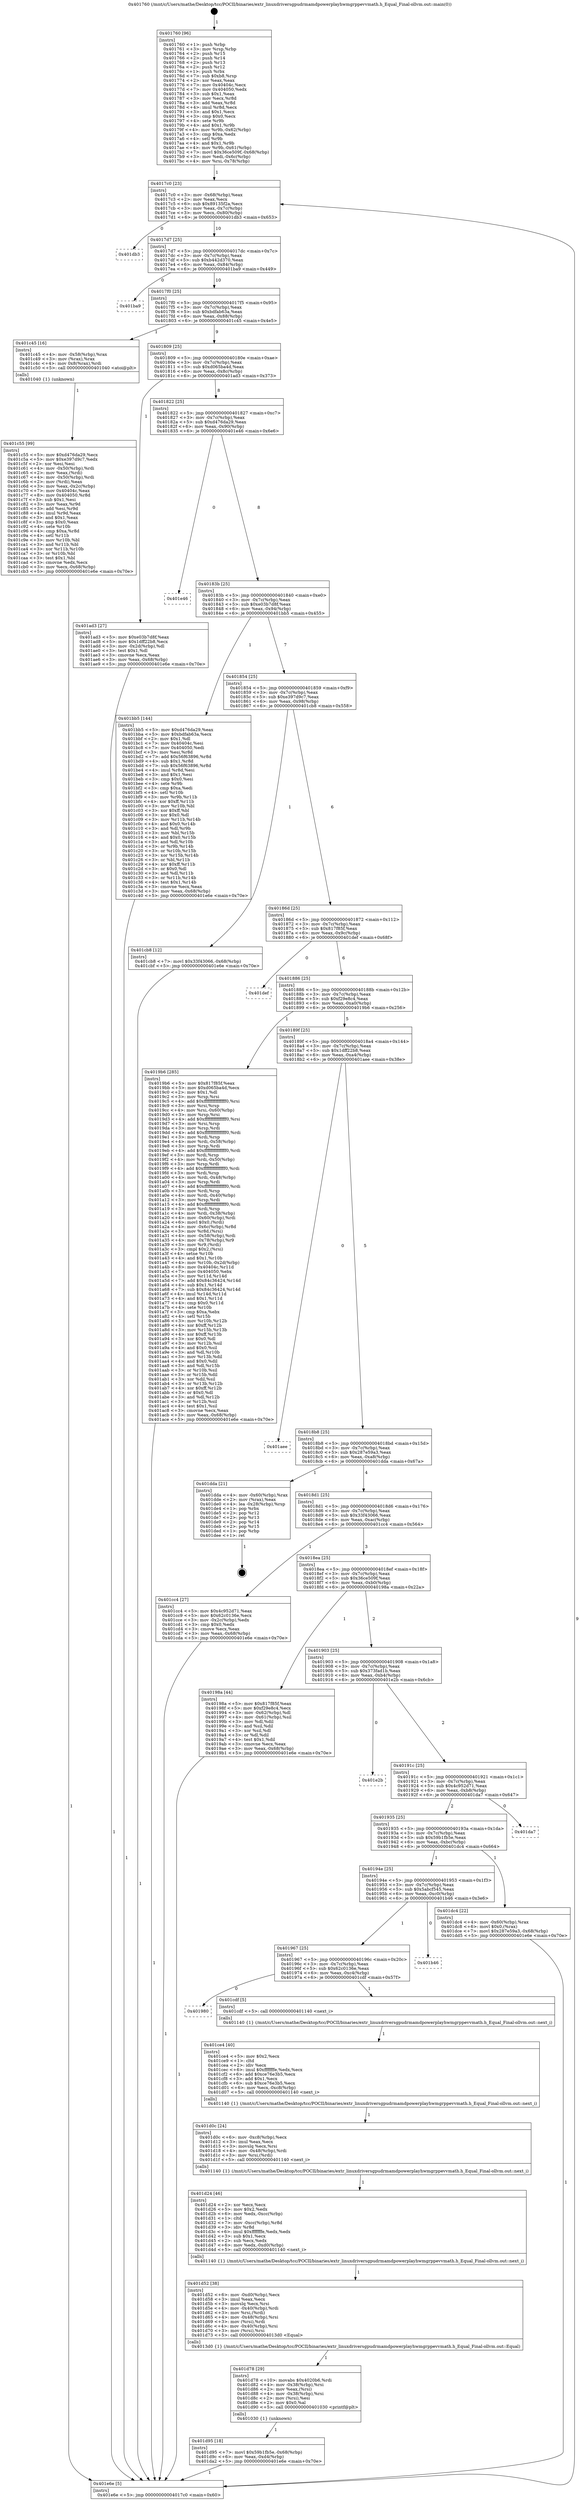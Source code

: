 digraph "0x401760" {
  label = "0x401760 (/mnt/c/Users/mathe/Desktop/tcc/POCII/binaries/extr_linuxdriversgpudrmamdpowerplayhwmgrppevvmath.h_Equal_Final-ollvm.out::main(0))"
  labelloc = "t"
  node[shape=record]

  Entry [label="",width=0.3,height=0.3,shape=circle,fillcolor=black,style=filled]
  "0x4017c0" [label="{
     0x4017c0 [23]\l
     | [instrs]\l
     &nbsp;&nbsp;0x4017c0 \<+3\>: mov -0x68(%rbp),%eax\l
     &nbsp;&nbsp;0x4017c3 \<+2\>: mov %eax,%ecx\l
     &nbsp;&nbsp;0x4017c5 \<+6\>: sub $0x89135f2a,%ecx\l
     &nbsp;&nbsp;0x4017cb \<+3\>: mov %eax,-0x7c(%rbp)\l
     &nbsp;&nbsp;0x4017ce \<+3\>: mov %ecx,-0x80(%rbp)\l
     &nbsp;&nbsp;0x4017d1 \<+6\>: je 0000000000401db3 \<main+0x653\>\l
  }"]
  "0x401db3" [label="{
     0x401db3\l
  }", style=dashed]
  "0x4017d7" [label="{
     0x4017d7 [25]\l
     | [instrs]\l
     &nbsp;&nbsp;0x4017d7 \<+5\>: jmp 00000000004017dc \<main+0x7c\>\l
     &nbsp;&nbsp;0x4017dc \<+3\>: mov -0x7c(%rbp),%eax\l
     &nbsp;&nbsp;0x4017df \<+5\>: sub $0xb442d370,%eax\l
     &nbsp;&nbsp;0x4017e4 \<+6\>: mov %eax,-0x84(%rbp)\l
     &nbsp;&nbsp;0x4017ea \<+6\>: je 0000000000401ba9 \<main+0x449\>\l
  }"]
  Exit [label="",width=0.3,height=0.3,shape=circle,fillcolor=black,style=filled,peripheries=2]
  "0x401ba9" [label="{
     0x401ba9\l
  }", style=dashed]
  "0x4017f0" [label="{
     0x4017f0 [25]\l
     | [instrs]\l
     &nbsp;&nbsp;0x4017f0 \<+5\>: jmp 00000000004017f5 \<main+0x95\>\l
     &nbsp;&nbsp;0x4017f5 \<+3\>: mov -0x7c(%rbp),%eax\l
     &nbsp;&nbsp;0x4017f8 \<+5\>: sub $0xbdfab63a,%eax\l
     &nbsp;&nbsp;0x4017fd \<+6\>: mov %eax,-0x88(%rbp)\l
     &nbsp;&nbsp;0x401803 \<+6\>: je 0000000000401c45 \<main+0x4e5\>\l
  }"]
  "0x401d95" [label="{
     0x401d95 [18]\l
     | [instrs]\l
     &nbsp;&nbsp;0x401d95 \<+7\>: movl $0x59b1fb5e,-0x68(%rbp)\l
     &nbsp;&nbsp;0x401d9c \<+6\>: mov %eax,-0xd4(%rbp)\l
     &nbsp;&nbsp;0x401da2 \<+5\>: jmp 0000000000401e6e \<main+0x70e\>\l
  }"]
  "0x401c45" [label="{
     0x401c45 [16]\l
     | [instrs]\l
     &nbsp;&nbsp;0x401c45 \<+4\>: mov -0x58(%rbp),%rax\l
     &nbsp;&nbsp;0x401c49 \<+3\>: mov (%rax),%rax\l
     &nbsp;&nbsp;0x401c4c \<+4\>: mov 0x8(%rax),%rdi\l
     &nbsp;&nbsp;0x401c50 \<+5\>: call 0000000000401040 \<atoi@plt\>\l
     | [calls]\l
     &nbsp;&nbsp;0x401040 \{1\} (unknown)\l
  }"]
  "0x401809" [label="{
     0x401809 [25]\l
     | [instrs]\l
     &nbsp;&nbsp;0x401809 \<+5\>: jmp 000000000040180e \<main+0xae\>\l
     &nbsp;&nbsp;0x40180e \<+3\>: mov -0x7c(%rbp),%eax\l
     &nbsp;&nbsp;0x401811 \<+5\>: sub $0xd065ba4d,%eax\l
     &nbsp;&nbsp;0x401816 \<+6\>: mov %eax,-0x8c(%rbp)\l
     &nbsp;&nbsp;0x40181c \<+6\>: je 0000000000401ad3 \<main+0x373\>\l
  }"]
  "0x401d78" [label="{
     0x401d78 [29]\l
     | [instrs]\l
     &nbsp;&nbsp;0x401d78 \<+10\>: movabs $0x4020b6,%rdi\l
     &nbsp;&nbsp;0x401d82 \<+4\>: mov -0x38(%rbp),%rsi\l
     &nbsp;&nbsp;0x401d86 \<+2\>: mov %eax,(%rsi)\l
     &nbsp;&nbsp;0x401d88 \<+4\>: mov -0x38(%rbp),%rsi\l
     &nbsp;&nbsp;0x401d8c \<+2\>: mov (%rsi),%esi\l
     &nbsp;&nbsp;0x401d8e \<+2\>: mov $0x0,%al\l
     &nbsp;&nbsp;0x401d90 \<+5\>: call 0000000000401030 \<printf@plt\>\l
     | [calls]\l
     &nbsp;&nbsp;0x401030 \{1\} (unknown)\l
  }"]
  "0x401ad3" [label="{
     0x401ad3 [27]\l
     | [instrs]\l
     &nbsp;&nbsp;0x401ad3 \<+5\>: mov $0xe03b7d8f,%eax\l
     &nbsp;&nbsp;0x401ad8 \<+5\>: mov $0x1dff22b8,%ecx\l
     &nbsp;&nbsp;0x401add \<+3\>: mov -0x2d(%rbp),%dl\l
     &nbsp;&nbsp;0x401ae0 \<+3\>: test $0x1,%dl\l
     &nbsp;&nbsp;0x401ae3 \<+3\>: cmovne %ecx,%eax\l
     &nbsp;&nbsp;0x401ae6 \<+3\>: mov %eax,-0x68(%rbp)\l
     &nbsp;&nbsp;0x401ae9 \<+5\>: jmp 0000000000401e6e \<main+0x70e\>\l
  }"]
  "0x401822" [label="{
     0x401822 [25]\l
     | [instrs]\l
     &nbsp;&nbsp;0x401822 \<+5\>: jmp 0000000000401827 \<main+0xc7\>\l
     &nbsp;&nbsp;0x401827 \<+3\>: mov -0x7c(%rbp),%eax\l
     &nbsp;&nbsp;0x40182a \<+5\>: sub $0xd476da29,%eax\l
     &nbsp;&nbsp;0x40182f \<+6\>: mov %eax,-0x90(%rbp)\l
     &nbsp;&nbsp;0x401835 \<+6\>: je 0000000000401e46 \<main+0x6e6\>\l
  }"]
  "0x401d52" [label="{
     0x401d52 [38]\l
     | [instrs]\l
     &nbsp;&nbsp;0x401d52 \<+6\>: mov -0xd0(%rbp),%ecx\l
     &nbsp;&nbsp;0x401d58 \<+3\>: imul %eax,%ecx\l
     &nbsp;&nbsp;0x401d5b \<+3\>: movslq %ecx,%rsi\l
     &nbsp;&nbsp;0x401d5e \<+4\>: mov -0x40(%rbp),%rdi\l
     &nbsp;&nbsp;0x401d62 \<+3\>: mov %rsi,(%rdi)\l
     &nbsp;&nbsp;0x401d65 \<+4\>: mov -0x48(%rbp),%rsi\l
     &nbsp;&nbsp;0x401d69 \<+3\>: mov (%rsi),%rdi\l
     &nbsp;&nbsp;0x401d6c \<+4\>: mov -0x40(%rbp),%rsi\l
     &nbsp;&nbsp;0x401d70 \<+3\>: mov (%rsi),%rsi\l
     &nbsp;&nbsp;0x401d73 \<+5\>: call 00000000004013d0 \<Equal\>\l
     | [calls]\l
     &nbsp;&nbsp;0x4013d0 \{1\} (/mnt/c/Users/mathe/Desktop/tcc/POCII/binaries/extr_linuxdriversgpudrmamdpowerplayhwmgrppevvmath.h_Equal_Final-ollvm.out::Equal)\l
  }"]
  "0x401e46" [label="{
     0x401e46\l
  }", style=dashed]
  "0x40183b" [label="{
     0x40183b [25]\l
     | [instrs]\l
     &nbsp;&nbsp;0x40183b \<+5\>: jmp 0000000000401840 \<main+0xe0\>\l
     &nbsp;&nbsp;0x401840 \<+3\>: mov -0x7c(%rbp),%eax\l
     &nbsp;&nbsp;0x401843 \<+5\>: sub $0xe03b7d8f,%eax\l
     &nbsp;&nbsp;0x401848 \<+6\>: mov %eax,-0x94(%rbp)\l
     &nbsp;&nbsp;0x40184e \<+6\>: je 0000000000401bb5 \<main+0x455\>\l
  }"]
  "0x401d24" [label="{
     0x401d24 [46]\l
     | [instrs]\l
     &nbsp;&nbsp;0x401d24 \<+2\>: xor %ecx,%ecx\l
     &nbsp;&nbsp;0x401d26 \<+5\>: mov $0x2,%edx\l
     &nbsp;&nbsp;0x401d2b \<+6\>: mov %edx,-0xcc(%rbp)\l
     &nbsp;&nbsp;0x401d31 \<+1\>: cltd\l
     &nbsp;&nbsp;0x401d32 \<+7\>: mov -0xcc(%rbp),%r8d\l
     &nbsp;&nbsp;0x401d39 \<+3\>: idiv %r8d\l
     &nbsp;&nbsp;0x401d3c \<+6\>: imul $0xfffffffe,%edx,%edx\l
     &nbsp;&nbsp;0x401d42 \<+3\>: sub $0x1,%ecx\l
     &nbsp;&nbsp;0x401d45 \<+2\>: sub %ecx,%edx\l
     &nbsp;&nbsp;0x401d47 \<+6\>: mov %edx,-0xd0(%rbp)\l
     &nbsp;&nbsp;0x401d4d \<+5\>: call 0000000000401140 \<next_i\>\l
     | [calls]\l
     &nbsp;&nbsp;0x401140 \{1\} (/mnt/c/Users/mathe/Desktop/tcc/POCII/binaries/extr_linuxdriversgpudrmamdpowerplayhwmgrppevvmath.h_Equal_Final-ollvm.out::next_i)\l
  }"]
  "0x401bb5" [label="{
     0x401bb5 [144]\l
     | [instrs]\l
     &nbsp;&nbsp;0x401bb5 \<+5\>: mov $0xd476da29,%eax\l
     &nbsp;&nbsp;0x401bba \<+5\>: mov $0xbdfab63a,%ecx\l
     &nbsp;&nbsp;0x401bbf \<+2\>: mov $0x1,%dl\l
     &nbsp;&nbsp;0x401bc1 \<+7\>: mov 0x40404c,%esi\l
     &nbsp;&nbsp;0x401bc8 \<+7\>: mov 0x404050,%edi\l
     &nbsp;&nbsp;0x401bcf \<+3\>: mov %esi,%r8d\l
     &nbsp;&nbsp;0x401bd2 \<+7\>: add $0x56f63896,%r8d\l
     &nbsp;&nbsp;0x401bd9 \<+4\>: sub $0x1,%r8d\l
     &nbsp;&nbsp;0x401bdd \<+7\>: sub $0x56f63896,%r8d\l
     &nbsp;&nbsp;0x401be4 \<+4\>: imul %r8d,%esi\l
     &nbsp;&nbsp;0x401be8 \<+3\>: and $0x1,%esi\l
     &nbsp;&nbsp;0x401beb \<+3\>: cmp $0x0,%esi\l
     &nbsp;&nbsp;0x401bee \<+4\>: sete %r9b\l
     &nbsp;&nbsp;0x401bf2 \<+3\>: cmp $0xa,%edi\l
     &nbsp;&nbsp;0x401bf5 \<+4\>: setl %r10b\l
     &nbsp;&nbsp;0x401bf9 \<+3\>: mov %r9b,%r11b\l
     &nbsp;&nbsp;0x401bfc \<+4\>: xor $0xff,%r11b\l
     &nbsp;&nbsp;0x401c00 \<+3\>: mov %r10b,%bl\l
     &nbsp;&nbsp;0x401c03 \<+3\>: xor $0xff,%bl\l
     &nbsp;&nbsp;0x401c06 \<+3\>: xor $0x0,%dl\l
     &nbsp;&nbsp;0x401c09 \<+3\>: mov %r11b,%r14b\l
     &nbsp;&nbsp;0x401c0c \<+4\>: and $0x0,%r14b\l
     &nbsp;&nbsp;0x401c10 \<+3\>: and %dl,%r9b\l
     &nbsp;&nbsp;0x401c13 \<+3\>: mov %bl,%r15b\l
     &nbsp;&nbsp;0x401c16 \<+4\>: and $0x0,%r15b\l
     &nbsp;&nbsp;0x401c1a \<+3\>: and %dl,%r10b\l
     &nbsp;&nbsp;0x401c1d \<+3\>: or %r9b,%r14b\l
     &nbsp;&nbsp;0x401c20 \<+3\>: or %r10b,%r15b\l
     &nbsp;&nbsp;0x401c23 \<+3\>: xor %r15b,%r14b\l
     &nbsp;&nbsp;0x401c26 \<+3\>: or %bl,%r11b\l
     &nbsp;&nbsp;0x401c29 \<+4\>: xor $0xff,%r11b\l
     &nbsp;&nbsp;0x401c2d \<+3\>: or $0x0,%dl\l
     &nbsp;&nbsp;0x401c30 \<+3\>: and %dl,%r11b\l
     &nbsp;&nbsp;0x401c33 \<+3\>: or %r11b,%r14b\l
     &nbsp;&nbsp;0x401c36 \<+4\>: test $0x1,%r14b\l
     &nbsp;&nbsp;0x401c3a \<+3\>: cmovne %ecx,%eax\l
     &nbsp;&nbsp;0x401c3d \<+3\>: mov %eax,-0x68(%rbp)\l
     &nbsp;&nbsp;0x401c40 \<+5\>: jmp 0000000000401e6e \<main+0x70e\>\l
  }"]
  "0x401854" [label="{
     0x401854 [25]\l
     | [instrs]\l
     &nbsp;&nbsp;0x401854 \<+5\>: jmp 0000000000401859 \<main+0xf9\>\l
     &nbsp;&nbsp;0x401859 \<+3\>: mov -0x7c(%rbp),%eax\l
     &nbsp;&nbsp;0x40185c \<+5\>: sub $0xe397d9c7,%eax\l
     &nbsp;&nbsp;0x401861 \<+6\>: mov %eax,-0x98(%rbp)\l
     &nbsp;&nbsp;0x401867 \<+6\>: je 0000000000401cb8 \<main+0x558\>\l
  }"]
  "0x401d0c" [label="{
     0x401d0c [24]\l
     | [instrs]\l
     &nbsp;&nbsp;0x401d0c \<+6\>: mov -0xc8(%rbp),%ecx\l
     &nbsp;&nbsp;0x401d12 \<+3\>: imul %eax,%ecx\l
     &nbsp;&nbsp;0x401d15 \<+3\>: movslq %ecx,%rsi\l
     &nbsp;&nbsp;0x401d18 \<+4\>: mov -0x48(%rbp),%rdi\l
     &nbsp;&nbsp;0x401d1c \<+3\>: mov %rsi,(%rdi)\l
     &nbsp;&nbsp;0x401d1f \<+5\>: call 0000000000401140 \<next_i\>\l
     | [calls]\l
     &nbsp;&nbsp;0x401140 \{1\} (/mnt/c/Users/mathe/Desktop/tcc/POCII/binaries/extr_linuxdriversgpudrmamdpowerplayhwmgrppevvmath.h_Equal_Final-ollvm.out::next_i)\l
  }"]
  "0x401cb8" [label="{
     0x401cb8 [12]\l
     | [instrs]\l
     &nbsp;&nbsp;0x401cb8 \<+7\>: movl $0x33f43066,-0x68(%rbp)\l
     &nbsp;&nbsp;0x401cbf \<+5\>: jmp 0000000000401e6e \<main+0x70e\>\l
  }"]
  "0x40186d" [label="{
     0x40186d [25]\l
     | [instrs]\l
     &nbsp;&nbsp;0x40186d \<+5\>: jmp 0000000000401872 \<main+0x112\>\l
     &nbsp;&nbsp;0x401872 \<+3\>: mov -0x7c(%rbp),%eax\l
     &nbsp;&nbsp;0x401875 \<+5\>: sub $0x817f85f,%eax\l
     &nbsp;&nbsp;0x40187a \<+6\>: mov %eax,-0x9c(%rbp)\l
     &nbsp;&nbsp;0x401880 \<+6\>: je 0000000000401def \<main+0x68f\>\l
  }"]
  "0x401ce4" [label="{
     0x401ce4 [40]\l
     | [instrs]\l
     &nbsp;&nbsp;0x401ce4 \<+5\>: mov $0x2,%ecx\l
     &nbsp;&nbsp;0x401ce9 \<+1\>: cltd\l
     &nbsp;&nbsp;0x401cea \<+2\>: idiv %ecx\l
     &nbsp;&nbsp;0x401cec \<+6\>: imul $0xfffffffe,%edx,%ecx\l
     &nbsp;&nbsp;0x401cf2 \<+6\>: add $0xce76e3b5,%ecx\l
     &nbsp;&nbsp;0x401cf8 \<+3\>: add $0x1,%ecx\l
     &nbsp;&nbsp;0x401cfb \<+6\>: sub $0xce76e3b5,%ecx\l
     &nbsp;&nbsp;0x401d01 \<+6\>: mov %ecx,-0xc8(%rbp)\l
     &nbsp;&nbsp;0x401d07 \<+5\>: call 0000000000401140 \<next_i\>\l
     | [calls]\l
     &nbsp;&nbsp;0x401140 \{1\} (/mnt/c/Users/mathe/Desktop/tcc/POCII/binaries/extr_linuxdriversgpudrmamdpowerplayhwmgrppevvmath.h_Equal_Final-ollvm.out::next_i)\l
  }"]
  "0x401def" [label="{
     0x401def\l
  }", style=dashed]
  "0x401886" [label="{
     0x401886 [25]\l
     | [instrs]\l
     &nbsp;&nbsp;0x401886 \<+5\>: jmp 000000000040188b \<main+0x12b\>\l
     &nbsp;&nbsp;0x40188b \<+3\>: mov -0x7c(%rbp),%eax\l
     &nbsp;&nbsp;0x40188e \<+5\>: sub $0xf29e8c4,%eax\l
     &nbsp;&nbsp;0x401893 \<+6\>: mov %eax,-0xa0(%rbp)\l
     &nbsp;&nbsp;0x401899 \<+6\>: je 00000000004019b6 \<main+0x256\>\l
  }"]
  "0x401980" [label="{
     0x401980\l
  }", style=dashed]
  "0x4019b6" [label="{
     0x4019b6 [285]\l
     | [instrs]\l
     &nbsp;&nbsp;0x4019b6 \<+5\>: mov $0x817f85f,%eax\l
     &nbsp;&nbsp;0x4019bb \<+5\>: mov $0xd065ba4d,%ecx\l
     &nbsp;&nbsp;0x4019c0 \<+2\>: mov $0x1,%dl\l
     &nbsp;&nbsp;0x4019c2 \<+3\>: mov %rsp,%rsi\l
     &nbsp;&nbsp;0x4019c5 \<+4\>: add $0xfffffffffffffff0,%rsi\l
     &nbsp;&nbsp;0x4019c9 \<+3\>: mov %rsi,%rsp\l
     &nbsp;&nbsp;0x4019cc \<+4\>: mov %rsi,-0x60(%rbp)\l
     &nbsp;&nbsp;0x4019d0 \<+3\>: mov %rsp,%rsi\l
     &nbsp;&nbsp;0x4019d3 \<+4\>: add $0xfffffffffffffff0,%rsi\l
     &nbsp;&nbsp;0x4019d7 \<+3\>: mov %rsi,%rsp\l
     &nbsp;&nbsp;0x4019da \<+3\>: mov %rsp,%rdi\l
     &nbsp;&nbsp;0x4019dd \<+4\>: add $0xfffffffffffffff0,%rdi\l
     &nbsp;&nbsp;0x4019e1 \<+3\>: mov %rdi,%rsp\l
     &nbsp;&nbsp;0x4019e4 \<+4\>: mov %rdi,-0x58(%rbp)\l
     &nbsp;&nbsp;0x4019e8 \<+3\>: mov %rsp,%rdi\l
     &nbsp;&nbsp;0x4019eb \<+4\>: add $0xfffffffffffffff0,%rdi\l
     &nbsp;&nbsp;0x4019ef \<+3\>: mov %rdi,%rsp\l
     &nbsp;&nbsp;0x4019f2 \<+4\>: mov %rdi,-0x50(%rbp)\l
     &nbsp;&nbsp;0x4019f6 \<+3\>: mov %rsp,%rdi\l
     &nbsp;&nbsp;0x4019f9 \<+4\>: add $0xfffffffffffffff0,%rdi\l
     &nbsp;&nbsp;0x4019fd \<+3\>: mov %rdi,%rsp\l
     &nbsp;&nbsp;0x401a00 \<+4\>: mov %rdi,-0x48(%rbp)\l
     &nbsp;&nbsp;0x401a04 \<+3\>: mov %rsp,%rdi\l
     &nbsp;&nbsp;0x401a07 \<+4\>: add $0xfffffffffffffff0,%rdi\l
     &nbsp;&nbsp;0x401a0b \<+3\>: mov %rdi,%rsp\l
     &nbsp;&nbsp;0x401a0e \<+4\>: mov %rdi,-0x40(%rbp)\l
     &nbsp;&nbsp;0x401a12 \<+3\>: mov %rsp,%rdi\l
     &nbsp;&nbsp;0x401a15 \<+4\>: add $0xfffffffffffffff0,%rdi\l
     &nbsp;&nbsp;0x401a19 \<+3\>: mov %rdi,%rsp\l
     &nbsp;&nbsp;0x401a1c \<+4\>: mov %rdi,-0x38(%rbp)\l
     &nbsp;&nbsp;0x401a20 \<+4\>: mov -0x60(%rbp),%rdi\l
     &nbsp;&nbsp;0x401a24 \<+6\>: movl $0x0,(%rdi)\l
     &nbsp;&nbsp;0x401a2a \<+4\>: mov -0x6c(%rbp),%r8d\l
     &nbsp;&nbsp;0x401a2e \<+3\>: mov %r8d,(%rsi)\l
     &nbsp;&nbsp;0x401a31 \<+4\>: mov -0x58(%rbp),%rdi\l
     &nbsp;&nbsp;0x401a35 \<+4\>: mov -0x78(%rbp),%r9\l
     &nbsp;&nbsp;0x401a39 \<+3\>: mov %r9,(%rdi)\l
     &nbsp;&nbsp;0x401a3c \<+3\>: cmpl $0x2,(%rsi)\l
     &nbsp;&nbsp;0x401a3f \<+4\>: setne %r10b\l
     &nbsp;&nbsp;0x401a43 \<+4\>: and $0x1,%r10b\l
     &nbsp;&nbsp;0x401a47 \<+4\>: mov %r10b,-0x2d(%rbp)\l
     &nbsp;&nbsp;0x401a4b \<+8\>: mov 0x40404c,%r11d\l
     &nbsp;&nbsp;0x401a53 \<+7\>: mov 0x404050,%ebx\l
     &nbsp;&nbsp;0x401a5a \<+3\>: mov %r11d,%r14d\l
     &nbsp;&nbsp;0x401a5d \<+7\>: add $0x84c36424,%r14d\l
     &nbsp;&nbsp;0x401a64 \<+4\>: sub $0x1,%r14d\l
     &nbsp;&nbsp;0x401a68 \<+7\>: sub $0x84c36424,%r14d\l
     &nbsp;&nbsp;0x401a6f \<+4\>: imul %r14d,%r11d\l
     &nbsp;&nbsp;0x401a73 \<+4\>: and $0x1,%r11d\l
     &nbsp;&nbsp;0x401a77 \<+4\>: cmp $0x0,%r11d\l
     &nbsp;&nbsp;0x401a7b \<+4\>: sete %r10b\l
     &nbsp;&nbsp;0x401a7f \<+3\>: cmp $0xa,%ebx\l
     &nbsp;&nbsp;0x401a82 \<+4\>: setl %r15b\l
     &nbsp;&nbsp;0x401a86 \<+3\>: mov %r10b,%r12b\l
     &nbsp;&nbsp;0x401a89 \<+4\>: xor $0xff,%r12b\l
     &nbsp;&nbsp;0x401a8d \<+3\>: mov %r15b,%r13b\l
     &nbsp;&nbsp;0x401a90 \<+4\>: xor $0xff,%r13b\l
     &nbsp;&nbsp;0x401a94 \<+3\>: xor $0x0,%dl\l
     &nbsp;&nbsp;0x401a97 \<+3\>: mov %r12b,%sil\l
     &nbsp;&nbsp;0x401a9a \<+4\>: and $0x0,%sil\l
     &nbsp;&nbsp;0x401a9e \<+3\>: and %dl,%r10b\l
     &nbsp;&nbsp;0x401aa1 \<+3\>: mov %r13b,%dil\l
     &nbsp;&nbsp;0x401aa4 \<+4\>: and $0x0,%dil\l
     &nbsp;&nbsp;0x401aa8 \<+3\>: and %dl,%r15b\l
     &nbsp;&nbsp;0x401aab \<+3\>: or %r10b,%sil\l
     &nbsp;&nbsp;0x401aae \<+3\>: or %r15b,%dil\l
     &nbsp;&nbsp;0x401ab1 \<+3\>: xor %dil,%sil\l
     &nbsp;&nbsp;0x401ab4 \<+3\>: or %r13b,%r12b\l
     &nbsp;&nbsp;0x401ab7 \<+4\>: xor $0xff,%r12b\l
     &nbsp;&nbsp;0x401abb \<+3\>: or $0x0,%dl\l
     &nbsp;&nbsp;0x401abe \<+3\>: and %dl,%r12b\l
     &nbsp;&nbsp;0x401ac1 \<+3\>: or %r12b,%sil\l
     &nbsp;&nbsp;0x401ac4 \<+4\>: test $0x1,%sil\l
     &nbsp;&nbsp;0x401ac8 \<+3\>: cmovne %ecx,%eax\l
     &nbsp;&nbsp;0x401acb \<+3\>: mov %eax,-0x68(%rbp)\l
     &nbsp;&nbsp;0x401ace \<+5\>: jmp 0000000000401e6e \<main+0x70e\>\l
  }"]
  "0x40189f" [label="{
     0x40189f [25]\l
     | [instrs]\l
     &nbsp;&nbsp;0x40189f \<+5\>: jmp 00000000004018a4 \<main+0x144\>\l
     &nbsp;&nbsp;0x4018a4 \<+3\>: mov -0x7c(%rbp),%eax\l
     &nbsp;&nbsp;0x4018a7 \<+5\>: sub $0x1dff22b8,%eax\l
     &nbsp;&nbsp;0x4018ac \<+6\>: mov %eax,-0xa4(%rbp)\l
     &nbsp;&nbsp;0x4018b2 \<+6\>: je 0000000000401aee \<main+0x38e\>\l
  }"]
  "0x401cdf" [label="{
     0x401cdf [5]\l
     | [instrs]\l
     &nbsp;&nbsp;0x401cdf \<+5\>: call 0000000000401140 \<next_i\>\l
     | [calls]\l
     &nbsp;&nbsp;0x401140 \{1\} (/mnt/c/Users/mathe/Desktop/tcc/POCII/binaries/extr_linuxdriversgpudrmamdpowerplayhwmgrppevvmath.h_Equal_Final-ollvm.out::next_i)\l
  }"]
  "0x401aee" [label="{
     0x401aee\l
  }", style=dashed]
  "0x4018b8" [label="{
     0x4018b8 [25]\l
     | [instrs]\l
     &nbsp;&nbsp;0x4018b8 \<+5\>: jmp 00000000004018bd \<main+0x15d\>\l
     &nbsp;&nbsp;0x4018bd \<+3\>: mov -0x7c(%rbp),%eax\l
     &nbsp;&nbsp;0x4018c0 \<+5\>: sub $0x287e59a3,%eax\l
     &nbsp;&nbsp;0x4018c5 \<+6\>: mov %eax,-0xa8(%rbp)\l
     &nbsp;&nbsp;0x4018cb \<+6\>: je 0000000000401dda \<main+0x67a\>\l
  }"]
  "0x401967" [label="{
     0x401967 [25]\l
     | [instrs]\l
     &nbsp;&nbsp;0x401967 \<+5\>: jmp 000000000040196c \<main+0x20c\>\l
     &nbsp;&nbsp;0x40196c \<+3\>: mov -0x7c(%rbp),%eax\l
     &nbsp;&nbsp;0x40196f \<+5\>: sub $0x62c0136e,%eax\l
     &nbsp;&nbsp;0x401974 \<+6\>: mov %eax,-0xc4(%rbp)\l
     &nbsp;&nbsp;0x40197a \<+6\>: je 0000000000401cdf \<main+0x57f\>\l
  }"]
  "0x401dda" [label="{
     0x401dda [21]\l
     | [instrs]\l
     &nbsp;&nbsp;0x401dda \<+4\>: mov -0x60(%rbp),%rax\l
     &nbsp;&nbsp;0x401dde \<+2\>: mov (%rax),%eax\l
     &nbsp;&nbsp;0x401de0 \<+4\>: lea -0x28(%rbp),%rsp\l
     &nbsp;&nbsp;0x401de4 \<+1\>: pop %rbx\l
     &nbsp;&nbsp;0x401de5 \<+2\>: pop %r12\l
     &nbsp;&nbsp;0x401de7 \<+2\>: pop %r13\l
     &nbsp;&nbsp;0x401de9 \<+2\>: pop %r14\l
     &nbsp;&nbsp;0x401deb \<+2\>: pop %r15\l
     &nbsp;&nbsp;0x401ded \<+1\>: pop %rbp\l
     &nbsp;&nbsp;0x401dee \<+1\>: ret\l
  }"]
  "0x4018d1" [label="{
     0x4018d1 [25]\l
     | [instrs]\l
     &nbsp;&nbsp;0x4018d1 \<+5\>: jmp 00000000004018d6 \<main+0x176\>\l
     &nbsp;&nbsp;0x4018d6 \<+3\>: mov -0x7c(%rbp),%eax\l
     &nbsp;&nbsp;0x4018d9 \<+5\>: sub $0x33f43066,%eax\l
     &nbsp;&nbsp;0x4018de \<+6\>: mov %eax,-0xac(%rbp)\l
     &nbsp;&nbsp;0x4018e4 \<+6\>: je 0000000000401cc4 \<main+0x564\>\l
  }"]
  "0x401b46" [label="{
     0x401b46\l
  }", style=dashed]
  "0x401cc4" [label="{
     0x401cc4 [27]\l
     | [instrs]\l
     &nbsp;&nbsp;0x401cc4 \<+5\>: mov $0x4c952d71,%eax\l
     &nbsp;&nbsp;0x401cc9 \<+5\>: mov $0x62c0136e,%ecx\l
     &nbsp;&nbsp;0x401cce \<+3\>: mov -0x2c(%rbp),%edx\l
     &nbsp;&nbsp;0x401cd1 \<+3\>: cmp $0x0,%edx\l
     &nbsp;&nbsp;0x401cd4 \<+3\>: cmove %ecx,%eax\l
     &nbsp;&nbsp;0x401cd7 \<+3\>: mov %eax,-0x68(%rbp)\l
     &nbsp;&nbsp;0x401cda \<+5\>: jmp 0000000000401e6e \<main+0x70e\>\l
  }"]
  "0x4018ea" [label="{
     0x4018ea [25]\l
     | [instrs]\l
     &nbsp;&nbsp;0x4018ea \<+5\>: jmp 00000000004018ef \<main+0x18f\>\l
     &nbsp;&nbsp;0x4018ef \<+3\>: mov -0x7c(%rbp),%eax\l
     &nbsp;&nbsp;0x4018f2 \<+5\>: sub $0x36ce509f,%eax\l
     &nbsp;&nbsp;0x4018f7 \<+6\>: mov %eax,-0xb0(%rbp)\l
     &nbsp;&nbsp;0x4018fd \<+6\>: je 000000000040198a \<main+0x22a\>\l
  }"]
  "0x40194e" [label="{
     0x40194e [25]\l
     | [instrs]\l
     &nbsp;&nbsp;0x40194e \<+5\>: jmp 0000000000401953 \<main+0x1f3\>\l
     &nbsp;&nbsp;0x401953 \<+3\>: mov -0x7c(%rbp),%eax\l
     &nbsp;&nbsp;0x401956 \<+5\>: sub $0x5abcf545,%eax\l
     &nbsp;&nbsp;0x40195b \<+6\>: mov %eax,-0xc0(%rbp)\l
     &nbsp;&nbsp;0x401961 \<+6\>: je 0000000000401b46 \<main+0x3e6\>\l
  }"]
  "0x40198a" [label="{
     0x40198a [44]\l
     | [instrs]\l
     &nbsp;&nbsp;0x40198a \<+5\>: mov $0x817f85f,%eax\l
     &nbsp;&nbsp;0x40198f \<+5\>: mov $0xf29e8c4,%ecx\l
     &nbsp;&nbsp;0x401994 \<+3\>: mov -0x62(%rbp),%dl\l
     &nbsp;&nbsp;0x401997 \<+4\>: mov -0x61(%rbp),%sil\l
     &nbsp;&nbsp;0x40199b \<+3\>: mov %dl,%dil\l
     &nbsp;&nbsp;0x40199e \<+3\>: and %sil,%dil\l
     &nbsp;&nbsp;0x4019a1 \<+3\>: xor %sil,%dl\l
     &nbsp;&nbsp;0x4019a4 \<+3\>: or %dl,%dil\l
     &nbsp;&nbsp;0x4019a7 \<+4\>: test $0x1,%dil\l
     &nbsp;&nbsp;0x4019ab \<+3\>: cmovne %ecx,%eax\l
     &nbsp;&nbsp;0x4019ae \<+3\>: mov %eax,-0x68(%rbp)\l
     &nbsp;&nbsp;0x4019b1 \<+5\>: jmp 0000000000401e6e \<main+0x70e\>\l
  }"]
  "0x401903" [label="{
     0x401903 [25]\l
     | [instrs]\l
     &nbsp;&nbsp;0x401903 \<+5\>: jmp 0000000000401908 \<main+0x1a8\>\l
     &nbsp;&nbsp;0x401908 \<+3\>: mov -0x7c(%rbp),%eax\l
     &nbsp;&nbsp;0x40190b \<+5\>: sub $0x373fad1b,%eax\l
     &nbsp;&nbsp;0x401910 \<+6\>: mov %eax,-0xb4(%rbp)\l
     &nbsp;&nbsp;0x401916 \<+6\>: je 0000000000401e2b \<main+0x6cb\>\l
  }"]
  "0x401e6e" [label="{
     0x401e6e [5]\l
     | [instrs]\l
     &nbsp;&nbsp;0x401e6e \<+5\>: jmp 00000000004017c0 \<main+0x60\>\l
  }"]
  "0x401760" [label="{
     0x401760 [96]\l
     | [instrs]\l
     &nbsp;&nbsp;0x401760 \<+1\>: push %rbp\l
     &nbsp;&nbsp;0x401761 \<+3\>: mov %rsp,%rbp\l
     &nbsp;&nbsp;0x401764 \<+2\>: push %r15\l
     &nbsp;&nbsp;0x401766 \<+2\>: push %r14\l
     &nbsp;&nbsp;0x401768 \<+2\>: push %r13\l
     &nbsp;&nbsp;0x40176a \<+2\>: push %r12\l
     &nbsp;&nbsp;0x40176c \<+1\>: push %rbx\l
     &nbsp;&nbsp;0x40176d \<+7\>: sub $0xb8,%rsp\l
     &nbsp;&nbsp;0x401774 \<+2\>: xor %eax,%eax\l
     &nbsp;&nbsp;0x401776 \<+7\>: mov 0x40404c,%ecx\l
     &nbsp;&nbsp;0x40177d \<+7\>: mov 0x404050,%edx\l
     &nbsp;&nbsp;0x401784 \<+3\>: sub $0x1,%eax\l
     &nbsp;&nbsp;0x401787 \<+3\>: mov %ecx,%r8d\l
     &nbsp;&nbsp;0x40178a \<+3\>: add %eax,%r8d\l
     &nbsp;&nbsp;0x40178d \<+4\>: imul %r8d,%ecx\l
     &nbsp;&nbsp;0x401791 \<+3\>: and $0x1,%ecx\l
     &nbsp;&nbsp;0x401794 \<+3\>: cmp $0x0,%ecx\l
     &nbsp;&nbsp;0x401797 \<+4\>: sete %r9b\l
     &nbsp;&nbsp;0x40179b \<+4\>: and $0x1,%r9b\l
     &nbsp;&nbsp;0x40179f \<+4\>: mov %r9b,-0x62(%rbp)\l
     &nbsp;&nbsp;0x4017a3 \<+3\>: cmp $0xa,%edx\l
     &nbsp;&nbsp;0x4017a6 \<+4\>: setl %r9b\l
     &nbsp;&nbsp;0x4017aa \<+4\>: and $0x1,%r9b\l
     &nbsp;&nbsp;0x4017ae \<+4\>: mov %r9b,-0x61(%rbp)\l
     &nbsp;&nbsp;0x4017b2 \<+7\>: movl $0x36ce509f,-0x68(%rbp)\l
     &nbsp;&nbsp;0x4017b9 \<+3\>: mov %edi,-0x6c(%rbp)\l
     &nbsp;&nbsp;0x4017bc \<+4\>: mov %rsi,-0x78(%rbp)\l
  }"]
  "0x401dc4" [label="{
     0x401dc4 [22]\l
     | [instrs]\l
     &nbsp;&nbsp;0x401dc4 \<+4\>: mov -0x60(%rbp),%rax\l
     &nbsp;&nbsp;0x401dc8 \<+6\>: movl $0x0,(%rax)\l
     &nbsp;&nbsp;0x401dce \<+7\>: movl $0x287e59a3,-0x68(%rbp)\l
     &nbsp;&nbsp;0x401dd5 \<+5\>: jmp 0000000000401e6e \<main+0x70e\>\l
  }"]
  "0x401c55" [label="{
     0x401c55 [99]\l
     | [instrs]\l
     &nbsp;&nbsp;0x401c55 \<+5\>: mov $0xd476da29,%ecx\l
     &nbsp;&nbsp;0x401c5a \<+5\>: mov $0xe397d9c7,%edx\l
     &nbsp;&nbsp;0x401c5f \<+2\>: xor %esi,%esi\l
     &nbsp;&nbsp;0x401c61 \<+4\>: mov -0x50(%rbp),%rdi\l
     &nbsp;&nbsp;0x401c65 \<+2\>: mov %eax,(%rdi)\l
     &nbsp;&nbsp;0x401c67 \<+4\>: mov -0x50(%rbp),%rdi\l
     &nbsp;&nbsp;0x401c6b \<+2\>: mov (%rdi),%eax\l
     &nbsp;&nbsp;0x401c6d \<+3\>: mov %eax,-0x2c(%rbp)\l
     &nbsp;&nbsp;0x401c70 \<+7\>: mov 0x40404c,%eax\l
     &nbsp;&nbsp;0x401c77 \<+8\>: mov 0x404050,%r8d\l
     &nbsp;&nbsp;0x401c7f \<+3\>: sub $0x1,%esi\l
     &nbsp;&nbsp;0x401c82 \<+3\>: mov %eax,%r9d\l
     &nbsp;&nbsp;0x401c85 \<+3\>: add %esi,%r9d\l
     &nbsp;&nbsp;0x401c88 \<+4\>: imul %r9d,%eax\l
     &nbsp;&nbsp;0x401c8c \<+3\>: and $0x1,%eax\l
     &nbsp;&nbsp;0x401c8f \<+3\>: cmp $0x0,%eax\l
     &nbsp;&nbsp;0x401c92 \<+4\>: sete %r10b\l
     &nbsp;&nbsp;0x401c96 \<+4\>: cmp $0xa,%r8d\l
     &nbsp;&nbsp;0x401c9a \<+4\>: setl %r11b\l
     &nbsp;&nbsp;0x401c9e \<+3\>: mov %r10b,%bl\l
     &nbsp;&nbsp;0x401ca1 \<+3\>: and %r11b,%bl\l
     &nbsp;&nbsp;0x401ca4 \<+3\>: xor %r11b,%r10b\l
     &nbsp;&nbsp;0x401ca7 \<+3\>: or %r10b,%bl\l
     &nbsp;&nbsp;0x401caa \<+3\>: test $0x1,%bl\l
     &nbsp;&nbsp;0x401cad \<+3\>: cmovne %edx,%ecx\l
     &nbsp;&nbsp;0x401cb0 \<+3\>: mov %ecx,-0x68(%rbp)\l
     &nbsp;&nbsp;0x401cb3 \<+5\>: jmp 0000000000401e6e \<main+0x70e\>\l
  }"]
  "0x401935" [label="{
     0x401935 [25]\l
     | [instrs]\l
     &nbsp;&nbsp;0x401935 \<+5\>: jmp 000000000040193a \<main+0x1da\>\l
     &nbsp;&nbsp;0x40193a \<+3\>: mov -0x7c(%rbp),%eax\l
     &nbsp;&nbsp;0x40193d \<+5\>: sub $0x59b1fb5e,%eax\l
     &nbsp;&nbsp;0x401942 \<+6\>: mov %eax,-0xbc(%rbp)\l
     &nbsp;&nbsp;0x401948 \<+6\>: je 0000000000401dc4 \<main+0x664\>\l
  }"]
  "0x401e2b" [label="{
     0x401e2b\l
  }", style=dashed]
  "0x40191c" [label="{
     0x40191c [25]\l
     | [instrs]\l
     &nbsp;&nbsp;0x40191c \<+5\>: jmp 0000000000401921 \<main+0x1c1\>\l
     &nbsp;&nbsp;0x401921 \<+3\>: mov -0x7c(%rbp),%eax\l
     &nbsp;&nbsp;0x401924 \<+5\>: sub $0x4c952d71,%eax\l
     &nbsp;&nbsp;0x401929 \<+6\>: mov %eax,-0xb8(%rbp)\l
     &nbsp;&nbsp;0x40192f \<+6\>: je 0000000000401da7 \<main+0x647\>\l
  }"]
  "0x401da7" [label="{
     0x401da7\l
  }", style=dashed]
  Entry -> "0x401760" [label=" 1"]
  "0x4017c0" -> "0x401db3" [label=" 0"]
  "0x4017c0" -> "0x4017d7" [label=" 10"]
  "0x401dda" -> Exit [label=" 1"]
  "0x4017d7" -> "0x401ba9" [label=" 0"]
  "0x4017d7" -> "0x4017f0" [label=" 10"]
  "0x401dc4" -> "0x401e6e" [label=" 1"]
  "0x4017f0" -> "0x401c45" [label=" 1"]
  "0x4017f0" -> "0x401809" [label=" 9"]
  "0x401d95" -> "0x401e6e" [label=" 1"]
  "0x401809" -> "0x401ad3" [label=" 1"]
  "0x401809" -> "0x401822" [label=" 8"]
  "0x401d78" -> "0x401d95" [label=" 1"]
  "0x401822" -> "0x401e46" [label=" 0"]
  "0x401822" -> "0x40183b" [label=" 8"]
  "0x401d52" -> "0x401d78" [label=" 1"]
  "0x40183b" -> "0x401bb5" [label=" 1"]
  "0x40183b" -> "0x401854" [label=" 7"]
  "0x401d24" -> "0x401d52" [label=" 1"]
  "0x401854" -> "0x401cb8" [label=" 1"]
  "0x401854" -> "0x40186d" [label=" 6"]
  "0x401d0c" -> "0x401d24" [label=" 1"]
  "0x40186d" -> "0x401def" [label=" 0"]
  "0x40186d" -> "0x401886" [label=" 6"]
  "0x401ce4" -> "0x401d0c" [label=" 1"]
  "0x401886" -> "0x4019b6" [label=" 1"]
  "0x401886" -> "0x40189f" [label=" 5"]
  "0x401cdf" -> "0x401ce4" [label=" 1"]
  "0x40189f" -> "0x401aee" [label=" 0"]
  "0x40189f" -> "0x4018b8" [label=" 5"]
  "0x401967" -> "0x401980" [label=" 0"]
  "0x4018b8" -> "0x401dda" [label=" 1"]
  "0x4018b8" -> "0x4018d1" [label=" 4"]
  "0x401967" -> "0x401cdf" [label=" 1"]
  "0x4018d1" -> "0x401cc4" [label=" 1"]
  "0x4018d1" -> "0x4018ea" [label=" 3"]
  "0x40194e" -> "0x401967" [label=" 1"]
  "0x4018ea" -> "0x40198a" [label=" 1"]
  "0x4018ea" -> "0x401903" [label=" 2"]
  "0x40198a" -> "0x401e6e" [label=" 1"]
  "0x401760" -> "0x4017c0" [label=" 1"]
  "0x401e6e" -> "0x4017c0" [label=" 9"]
  "0x40194e" -> "0x401b46" [label=" 0"]
  "0x4019b6" -> "0x401e6e" [label=" 1"]
  "0x401ad3" -> "0x401e6e" [label=" 1"]
  "0x401bb5" -> "0x401e6e" [label=" 1"]
  "0x401c45" -> "0x401c55" [label=" 1"]
  "0x401c55" -> "0x401e6e" [label=" 1"]
  "0x401cb8" -> "0x401e6e" [label=" 1"]
  "0x401cc4" -> "0x401e6e" [label=" 1"]
  "0x401935" -> "0x40194e" [label=" 1"]
  "0x401903" -> "0x401e2b" [label=" 0"]
  "0x401903" -> "0x40191c" [label=" 2"]
  "0x401935" -> "0x401dc4" [label=" 1"]
  "0x40191c" -> "0x401da7" [label=" 0"]
  "0x40191c" -> "0x401935" [label=" 2"]
}
